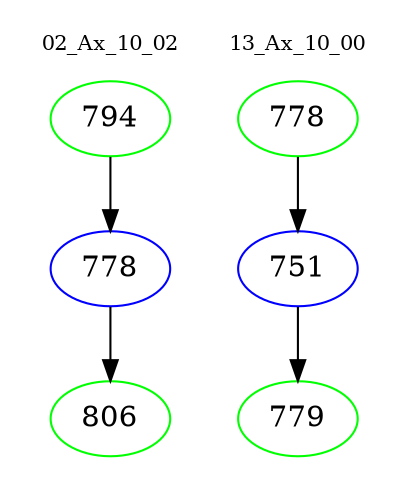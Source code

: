 digraph{
subgraph cluster_0 {
color = white
label = "02_Ax_10_02";
fontsize=10;
T0_794 [label="794", color="green"]
T0_794 -> T0_778 [color="black"]
T0_778 [label="778", color="blue"]
T0_778 -> T0_806 [color="black"]
T0_806 [label="806", color="green"]
}
subgraph cluster_1 {
color = white
label = "13_Ax_10_00";
fontsize=10;
T1_778 [label="778", color="green"]
T1_778 -> T1_751 [color="black"]
T1_751 [label="751", color="blue"]
T1_751 -> T1_779 [color="black"]
T1_779 [label="779", color="green"]
}
}
